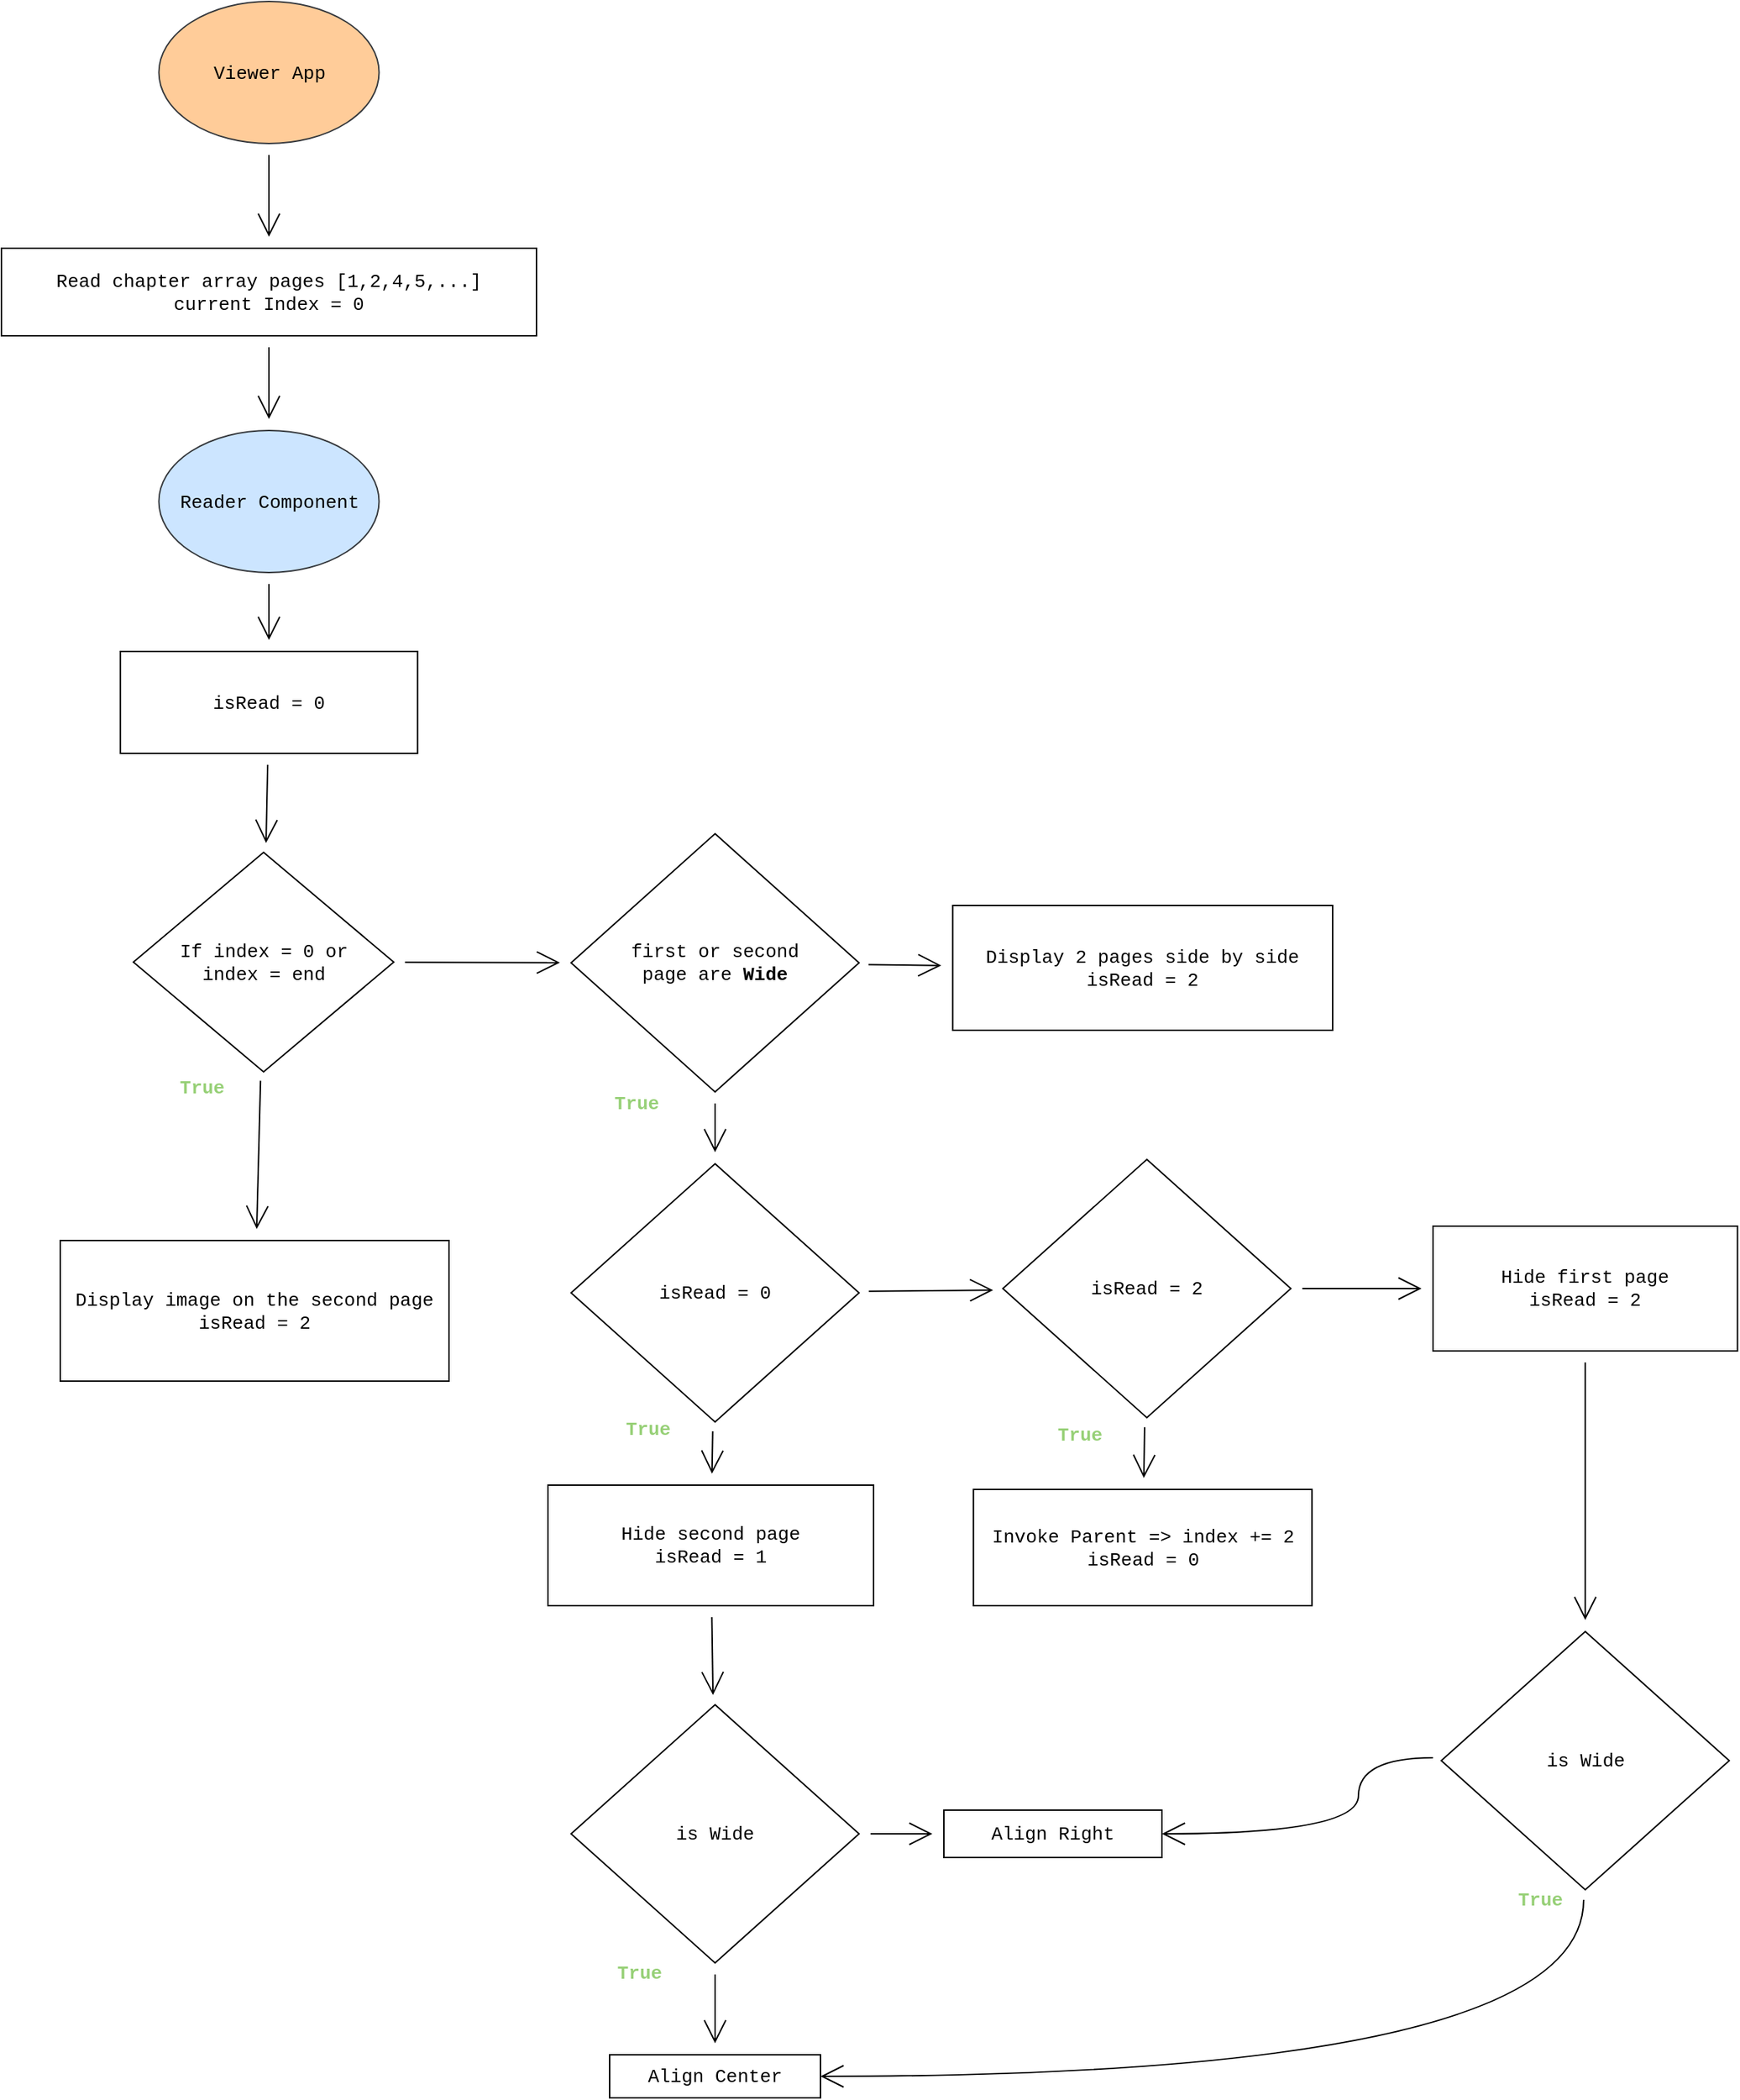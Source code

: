 <mxfile version="20.3.0" type="device"><diagram id="f7YHTs4EM61r5bsyfI42" name="Page-1"><mxGraphModel dx="2286" dy="1386" grid="0" gridSize="10" guides="1" tooltips="1" connect="1" arrows="1" fold="1" page="0" pageScale="1" pageWidth="850" pageHeight="1100" math="0" shadow="0"><root><mxCell id="0"/><mxCell id="1" parent="0"/><mxCell id="173chtddpcNjUrCNq1Xi-25" value="" style="edgeStyle=none;curved=1;rounded=0;orthogonalLoop=1;jettySize=auto;html=1;fontFamily=Courier New;fontSize=13;fontColor=#000000;endArrow=open;startSize=14;endSize=14;sourcePerimeterSpacing=8;targetPerimeterSpacing=8;" edge="1" parent="1" source="173chtddpcNjUrCNq1Xi-1" target="173chtddpcNjUrCNq1Xi-24"><mxGeometry relative="1" as="geometry"/></mxCell><mxCell id="173chtddpcNjUrCNq1Xi-1" value="Read chapter array pages [1,2,4,5,...]&lt;br style=&quot;font-size: 13px;&quot;&gt;current Index = 0" style="rounded=0;whiteSpace=wrap;html=1;hachureGap=4;fontFamily=Courier New;fontSize=13;" vertex="1" parent="1"><mxGeometry x="-80" y="-17" width="373" height="61" as="geometry"/></mxCell><mxCell id="173chtddpcNjUrCNq1Xi-12" value="" style="edgeStyle=none;curved=1;rounded=0;orthogonalLoop=1;jettySize=auto;html=1;endArrow=open;startSize=14;endSize=14;sourcePerimeterSpacing=8;targetPerimeterSpacing=8;fontFamily=Courier New;fontSize=13;" edge="1" parent="1" source="173chtddpcNjUrCNq1Xi-4" target="173chtddpcNjUrCNq1Xi-11"><mxGeometry relative="1" as="geometry"/></mxCell><mxCell id="173chtddpcNjUrCNq1Xi-29" style="edgeStyle=none;curved=1;rounded=0;orthogonalLoop=1;jettySize=auto;html=1;fontFamily=Courier New;fontSize=13;fontColor=#000000;endArrow=open;startSize=14;endSize=14;sourcePerimeterSpacing=8;targetPerimeterSpacing=8;" edge="1" parent="1" source="173chtddpcNjUrCNq1Xi-4" target="173chtddpcNjUrCNq1Xi-16"><mxGeometry relative="1" as="geometry"/></mxCell><mxCell id="173chtddpcNjUrCNq1Xi-4" value="If index = 0 or&lt;br&gt;index = end" style="rhombus;whiteSpace=wrap;html=1;hachureGap=4;fontFamily=Courier New;fontSize=13;" vertex="1" parent="1"><mxGeometry x="12" y="404" width="181.5" height="153" as="geometry"/></mxCell><mxCell id="173chtddpcNjUrCNq1Xi-11" value="Display image on the second page&lt;br&gt;isRead = 2" style="whiteSpace=wrap;html=1;hachureGap=4;fontFamily=Courier New;fontSize=13;" vertex="1" parent="1"><mxGeometry x="-39" y="674.5" width="271" height="98" as="geometry"/></mxCell><mxCell id="173chtddpcNjUrCNq1Xi-13" value="&lt;font color=&quot;#97d077&quot; style=&quot;font-size: 13px;&quot;&gt;True&lt;/font&gt;" style="text;html=1;strokeColor=none;fillColor=none;align=center;verticalAlign=middle;whiteSpace=wrap;rounded=0;hachureGap=4;fontStyle=1;fontSize=13;fontFamily=Courier New;" vertex="1" parent="1"><mxGeometry x="29.75" y="553" width="60" height="30" as="geometry"/></mxCell><mxCell id="173chtddpcNjUrCNq1Xi-34" value="" style="edgeStyle=none;curved=1;rounded=0;orthogonalLoop=1;jettySize=auto;html=1;fontFamily=Courier New;fontSize=13;fontColor=#000000;endArrow=open;startSize=14;endSize=14;sourcePerimeterSpacing=8;targetPerimeterSpacing=8;" edge="1" parent="1" source="173chtddpcNjUrCNq1Xi-16" target="173chtddpcNjUrCNq1Xi-33"><mxGeometry relative="1" as="geometry"/></mxCell><mxCell id="173chtddpcNjUrCNq1Xi-47" value="" style="edgeStyle=none;curved=1;rounded=0;orthogonalLoop=1;jettySize=auto;html=1;fontFamily=Courier New;fontSize=13;fontColor=#000000;endArrow=open;startSize=14;endSize=14;sourcePerimeterSpacing=8;targetPerimeterSpacing=8;" edge="1" parent="1" source="173chtddpcNjUrCNq1Xi-16" target="173chtddpcNjUrCNq1Xi-46"><mxGeometry relative="1" as="geometry"/></mxCell><mxCell id="173chtddpcNjUrCNq1Xi-16" value="first or second&lt;br&gt;page are&amp;nbsp;&lt;b&gt;Wide&lt;/b&gt;" style="rhombus;whiteSpace=wrap;html=1;hachureGap=4;fontFamily=Courier New;fontSize=13;" vertex="1" parent="1"><mxGeometry x="317.12" y="391" width="200.75" height="180" as="geometry"/></mxCell><mxCell id="173chtddpcNjUrCNq1Xi-27" value="" style="edgeStyle=none;curved=1;rounded=0;orthogonalLoop=1;jettySize=auto;html=1;fontFamily=Courier New;fontSize=13;fontColor=#000000;endArrow=open;startSize=14;endSize=14;sourcePerimeterSpacing=8;targetPerimeterSpacing=8;" edge="1" parent="1" source="173chtddpcNjUrCNq1Xi-24" target="173chtddpcNjUrCNq1Xi-26"><mxGeometry relative="1" as="geometry"/></mxCell><mxCell id="173chtddpcNjUrCNq1Xi-24" value="Reader Component" style="ellipse;whiteSpace=wrap;html=1;hachureGap=4;fontFamily=Courier New;fontSize=13;fillColor=#cce5ff;strokeColor=#36393d;" vertex="1" parent="1"><mxGeometry x="29.75" y="110" width="153.5" height="99" as="geometry"/></mxCell><mxCell id="173chtddpcNjUrCNq1Xi-28" style="edgeStyle=none;curved=1;rounded=0;orthogonalLoop=1;jettySize=auto;html=1;fontFamily=Courier New;fontSize=13;fontColor=#000000;endArrow=open;startSize=14;endSize=14;sourcePerimeterSpacing=8;targetPerimeterSpacing=8;" edge="1" parent="1" source="173chtddpcNjUrCNq1Xi-26" target="173chtddpcNjUrCNq1Xi-4"><mxGeometry relative="1" as="geometry"/></mxCell><mxCell id="173chtddpcNjUrCNq1Xi-26" value="isRead = 0" style="whiteSpace=wrap;html=1;hachureGap=4;fontFamily=Courier New;fontSize=13;fontColor=#000000;" vertex="1" parent="1"><mxGeometry x="2.88" y="264" width="207.25" height="71" as="geometry"/></mxCell><mxCell id="173chtddpcNjUrCNq1Xi-42" value="" style="edgeStyle=none;curved=1;rounded=0;orthogonalLoop=1;jettySize=auto;html=1;fontFamily=Courier New;fontSize=13;fontColor=#000000;endArrow=open;startSize=14;endSize=14;sourcePerimeterSpacing=8;targetPerimeterSpacing=8;" edge="1" parent="1" source="173chtddpcNjUrCNq1Xi-33" target="173chtddpcNjUrCNq1Xi-41"><mxGeometry relative="1" as="geometry"/></mxCell><mxCell id="173chtddpcNjUrCNq1Xi-74" style="edgeStyle=none;curved=1;rounded=0;orthogonalLoop=1;jettySize=auto;html=1;fontFamily=Courier New;fontSize=13;fontColor=#000000;endArrow=open;startSize=14;endSize=14;sourcePerimeterSpacing=8;targetPerimeterSpacing=8;" edge="1" parent="1" source="173chtddpcNjUrCNq1Xi-33" target="173chtddpcNjUrCNq1Xi-73"><mxGeometry relative="1" as="geometry"/></mxCell><mxCell id="173chtddpcNjUrCNq1Xi-33" value="isRead = 0" style="rhombus;whiteSpace=wrap;html=1;hachureGap=4;fontFamily=Courier New;fontSize=13;fontColor=#000000;" vertex="1" parent="1"><mxGeometry x="317.12" y="621" width="200.75" height="180" as="geometry"/></mxCell><mxCell id="173chtddpcNjUrCNq1Xi-35" value="Align Right" style="whiteSpace=wrap;html=1;hachureGap=4;fontFamily=Courier New;fontSize=13;fontColor=#000000;" vertex="1" parent="1"><mxGeometry x="577" y="1071.5" width="152" height="33" as="geometry"/></mxCell><mxCell id="173chtddpcNjUrCNq1Xi-77" style="edgeStyle=none;curved=1;rounded=0;orthogonalLoop=1;jettySize=auto;html=1;fontFamily=Courier New;fontSize=13;fontColor=#000000;endArrow=open;startSize=14;endSize=14;sourcePerimeterSpacing=8;targetPerimeterSpacing=8;" edge="1" parent="1" source="173chtddpcNjUrCNq1Xi-37" target="173chtddpcNjUrCNq1Xi-69"><mxGeometry relative="1" as="geometry"/></mxCell><mxCell id="173chtddpcNjUrCNq1Xi-37" value="Hide first page&lt;br&gt;isRead = 2" style="whiteSpace=wrap;html=1;hachureGap=4;fontFamily=Courier New;fontSize=13;fontColor=#000000;" vertex="1" parent="1"><mxGeometry x="918" y="664.5" width="212.25" height="87" as="geometry"/></mxCell><mxCell id="173chtddpcNjUrCNq1Xi-39" value="&lt;font color=&quot;#97d077&quot; style=&quot;font-size: 13px;&quot;&gt;True&lt;/font&gt;" style="text;html=1;strokeColor=none;fillColor=none;align=center;verticalAlign=middle;whiteSpace=wrap;rounded=0;hachureGap=4;fontStyle=1;fontSize=13;fontFamily=Courier New;" vertex="1" parent="1"><mxGeometry x="341.12" y="791" width="60" height="30" as="geometry"/></mxCell><mxCell id="173chtddpcNjUrCNq1Xi-40" value="&lt;font color=&quot;#97d077&quot; style=&quot;font-size: 13px;&quot;&gt;True&lt;/font&gt;" style="text;html=1;strokeColor=none;fillColor=none;align=center;verticalAlign=middle;whiteSpace=wrap;rounded=0;hachureGap=4;fontStyle=1;fontSize=13;fontFamily=Courier New;" vertex="1" parent="1"><mxGeometry x="333.12" y="564" width="60" height="30" as="geometry"/></mxCell><mxCell id="173chtddpcNjUrCNq1Xi-45" value="" style="edgeStyle=none;curved=1;rounded=0;orthogonalLoop=1;jettySize=auto;html=1;fontFamily=Courier New;fontSize=13;fontColor=#000000;endArrow=open;startSize=14;endSize=14;sourcePerimeterSpacing=8;targetPerimeterSpacing=8;" edge="1" parent="1" source="173chtddpcNjUrCNq1Xi-41" target="173chtddpcNjUrCNq1Xi-44"><mxGeometry relative="1" as="geometry"/></mxCell><mxCell id="173chtddpcNjUrCNq1Xi-76" style="edgeStyle=none;curved=1;rounded=0;orthogonalLoop=1;jettySize=auto;html=1;fontFamily=Courier New;fontSize=13;fontColor=#000000;endArrow=open;startSize=14;endSize=14;sourcePerimeterSpacing=8;targetPerimeterSpacing=8;" edge="1" parent="1" source="173chtddpcNjUrCNq1Xi-41" target="173chtddpcNjUrCNq1Xi-37"><mxGeometry relative="1" as="geometry"/></mxCell><mxCell id="173chtddpcNjUrCNq1Xi-41" value="isRead = 2" style="rhombus;whiteSpace=wrap;html=1;hachureGap=4;fontFamily=Courier New;fontSize=13;fontColor=#000000;" vertex="1" parent="1"><mxGeometry x="618.125" y="618" width="200.75" height="180" as="geometry"/></mxCell><mxCell id="173chtddpcNjUrCNq1Xi-44" value="Invoke Parent =&amp;gt; index += 2&lt;br&gt;isRead = 0" style="whiteSpace=wrap;html=1;hachureGap=4;fontFamily=Courier New;fontSize=13;fontColor=#000000;" vertex="1" parent="1"><mxGeometry x="597.62" y="848" width="236" height="81" as="geometry"/></mxCell><mxCell id="173chtddpcNjUrCNq1Xi-46" value="Display 2 pages side by side&lt;br&gt;isRead = 2" style="whiteSpace=wrap;html=1;hachureGap=4;fontFamily=Courier New;fontSize=13;fontColor=#000000;" vertex="1" parent="1"><mxGeometry x="583.18" y="441" width="264.88" height="87" as="geometry"/></mxCell><mxCell id="173chtddpcNjUrCNq1Xi-49" value="&lt;font color=&quot;#97d077&quot; style=&quot;font-size: 13px;&quot;&gt;True&lt;/font&gt;" style="text;html=1;strokeColor=none;fillColor=none;align=center;verticalAlign=middle;whiteSpace=wrap;rounded=0;hachureGap=4;fontStyle=1;fontSize=13;fontFamily=Courier New;" vertex="1" parent="1"><mxGeometry x="642.12" y="795" width="60" height="30" as="geometry"/></mxCell><mxCell id="173chtddpcNjUrCNq1Xi-51" style="edgeStyle=none;curved=1;rounded=0;orthogonalLoop=1;jettySize=auto;html=1;fontFamily=Courier New;fontSize=13;fontColor=#000000;endArrow=open;startSize=14;endSize=14;sourcePerimeterSpacing=8;targetPerimeterSpacing=8;" edge="1" parent="1" source="173chtddpcNjUrCNq1Xi-50" target="173chtddpcNjUrCNq1Xi-1"><mxGeometry relative="1" as="geometry"/></mxCell><mxCell id="173chtddpcNjUrCNq1Xi-50" value="Viewer App" style="ellipse;whiteSpace=wrap;html=1;hachureGap=4;fontFamily=Courier New;fontSize=13;fillColor=#ffcc99;strokeColor=#36393d;" vertex="1" parent="1"><mxGeometry x="29.76" y="-189" width="153.5" height="99" as="geometry"/></mxCell><mxCell id="173chtddpcNjUrCNq1Xi-56" style="edgeStyle=none;curved=1;rounded=0;orthogonalLoop=1;jettySize=auto;html=1;fontFamily=Courier New;fontSize=13;fontColor=#000000;endArrow=open;startSize=14;endSize=14;sourcePerimeterSpacing=8;targetPerimeterSpacing=8;" edge="1" parent="1" source="173chtddpcNjUrCNq1Xi-53" target="173chtddpcNjUrCNq1Xi-55"><mxGeometry relative="1" as="geometry"/></mxCell><mxCell id="173chtddpcNjUrCNq1Xi-57" style="edgeStyle=none;curved=1;rounded=0;orthogonalLoop=1;jettySize=auto;html=1;fontFamily=Courier New;fontSize=13;fontColor=#000000;endArrow=open;startSize=14;endSize=14;sourcePerimeterSpacing=8;targetPerimeterSpacing=8;" edge="1" parent="1" source="173chtddpcNjUrCNq1Xi-53" target="173chtddpcNjUrCNq1Xi-35"><mxGeometry relative="1" as="geometry"/></mxCell><mxCell id="173chtddpcNjUrCNq1Xi-53" value="is Wide" style="rhombus;whiteSpace=wrap;html=1;hachureGap=4;fontFamily=Courier New;fontSize=13;fontColor=#000000;" vertex="1" parent="1"><mxGeometry x="317.12" y="998" width="200.75" height="180" as="geometry"/></mxCell><mxCell id="173chtddpcNjUrCNq1Xi-55" value="Align Center" style="whiteSpace=wrap;html=1;hachureGap=4;fontFamily=Courier New;fontSize=13;fontColor=#000000;" vertex="1" parent="1"><mxGeometry x="343.99" y="1242" width="147" height="30" as="geometry"/></mxCell><mxCell id="173chtddpcNjUrCNq1Xi-58" value="&lt;font color=&quot;#97d077&quot; style=&quot;font-size: 13px;&quot;&gt;True&lt;/font&gt;" style="text;html=1;strokeColor=none;fillColor=none;align=center;verticalAlign=middle;whiteSpace=wrap;rounded=0;hachureGap=4;fontStyle=1;fontSize=13;fontFamily=Courier New;" vertex="1" parent="1"><mxGeometry x="335.24" y="1170" width="60" height="30" as="geometry"/></mxCell><mxCell id="173chtddpcNjUrCNq1Xi-79" style="edgeStyle=orthogonalEdgeStyle;curved=1;rounded=0;orthogonalLoop=1;jettySize=auto;html=1;entryX=1;entryY=0.5;entryDx=0;entryDy=0;fontFamily=Courier New;fontSize=13;fontColor=#000000;endArrow=open;startSize=14;endSize=14;sourcePerimeterSpacing=8;targetPerimeterSpacing=8;" edge="1" parent="1" source="173chtddpcNjUrCNq1Xi-69" target="173chtddpcNjUrCNq1Xi-55"><mxGeometry relative="1" as="geometry"><Array as="points"><mxPoint x="1023" y="1257"/></Array></mxGeometry></mxCell><mxCell id="173chtddpcNjUrCNq1Xi-81" style="edgeStyle=orthogonalEdgeStyle;curved=1;rounded=0;orthogonalLoop=1;jettySize=auto;html=1;entryX=1;entryY=0.5;entryDx=0;entryDy=0;fontFamily=Courier New;fontSize=13;fontColor=#000000;endArrow=open;startSize=14;endSize=14;sourcePerimeterSpacing=8;targetPerimeterSpacing=8;" edge="1" parent="1" source="173chtddpcNjUrCNq1Xi-69" target="173chtddpcNjUrCNq1Xi-35"><mxGeometry relative="1" as="geometry"><Array as="points"><mxPoint x="866" y="1035"/><mxPoint x="866" y="1088"/></Array></mxGeometry></mxCell><mxCell id="173chtddpcNjUrCNq1Xi-69" value="is Wide" style="rhombus;whiteSpace=wrap;html=1;hachureGap=4;fontFamily=Courier New;fontSize=13;fontColor=#000000;" vertex="1" parent="1"><mxGeometry x="923.75" y="947" width="200.75" height="180" as="geometry"/></mxCell><mxCell id="173chtddpcNjUrCNq1Xi-71" value="&lt;font color=&quot;#97d077&quot; style=&quot;font-size: 13px;&quot;&gt;True&lt;/font&gt;" style="text;html=1;strokeColor=none;fillColor=none;align=center;verticalAlign=middle;whiteSpace=wrap;rounded=0;hachureGap=4;fontStyle=1;fontSize=13;fontFamily=Courier New;" vertex="1" parent="1"><mxGeometry x="963" y="1119" width="60" height="30" as="geometry"/></mxCell><mxCell id="173chtddpcNjUrCNq1Xi-75" style="edgeStyle=none;curved=1;rounded=0;orthogonalLoop=1;jettySize=auto;html=1;fontFamily=Courier New;fontSize=13;fontColor=#000000;endArrow=open;startSize=14;endSize=14;sourcePerimeterSpacing=8;targetPerimeterSpacing=8;" edge="1" parent="1" source="173chtddpcNjUrCNq1Xi-73" target="173chtddpcNjUrCNq1Xi-53"><mxGeometry relative="1" as="geometry"/></mxCell><mxCell id="173chtddpcNjUrCNq1Xi-73" value="Hide second page&lt;br&gt;isRead = 1" style="whiteSpace=wrap;html=1;hachureGap=4;fontFamily=Courier New;fontSize=13;fontColor=#000000;" vertex="1" parent="1"><mxGeometry x="301" y="845" width="227" height="84" as="geometry"/></mxCell></root></mxGraphModel></diagram></mxfile>